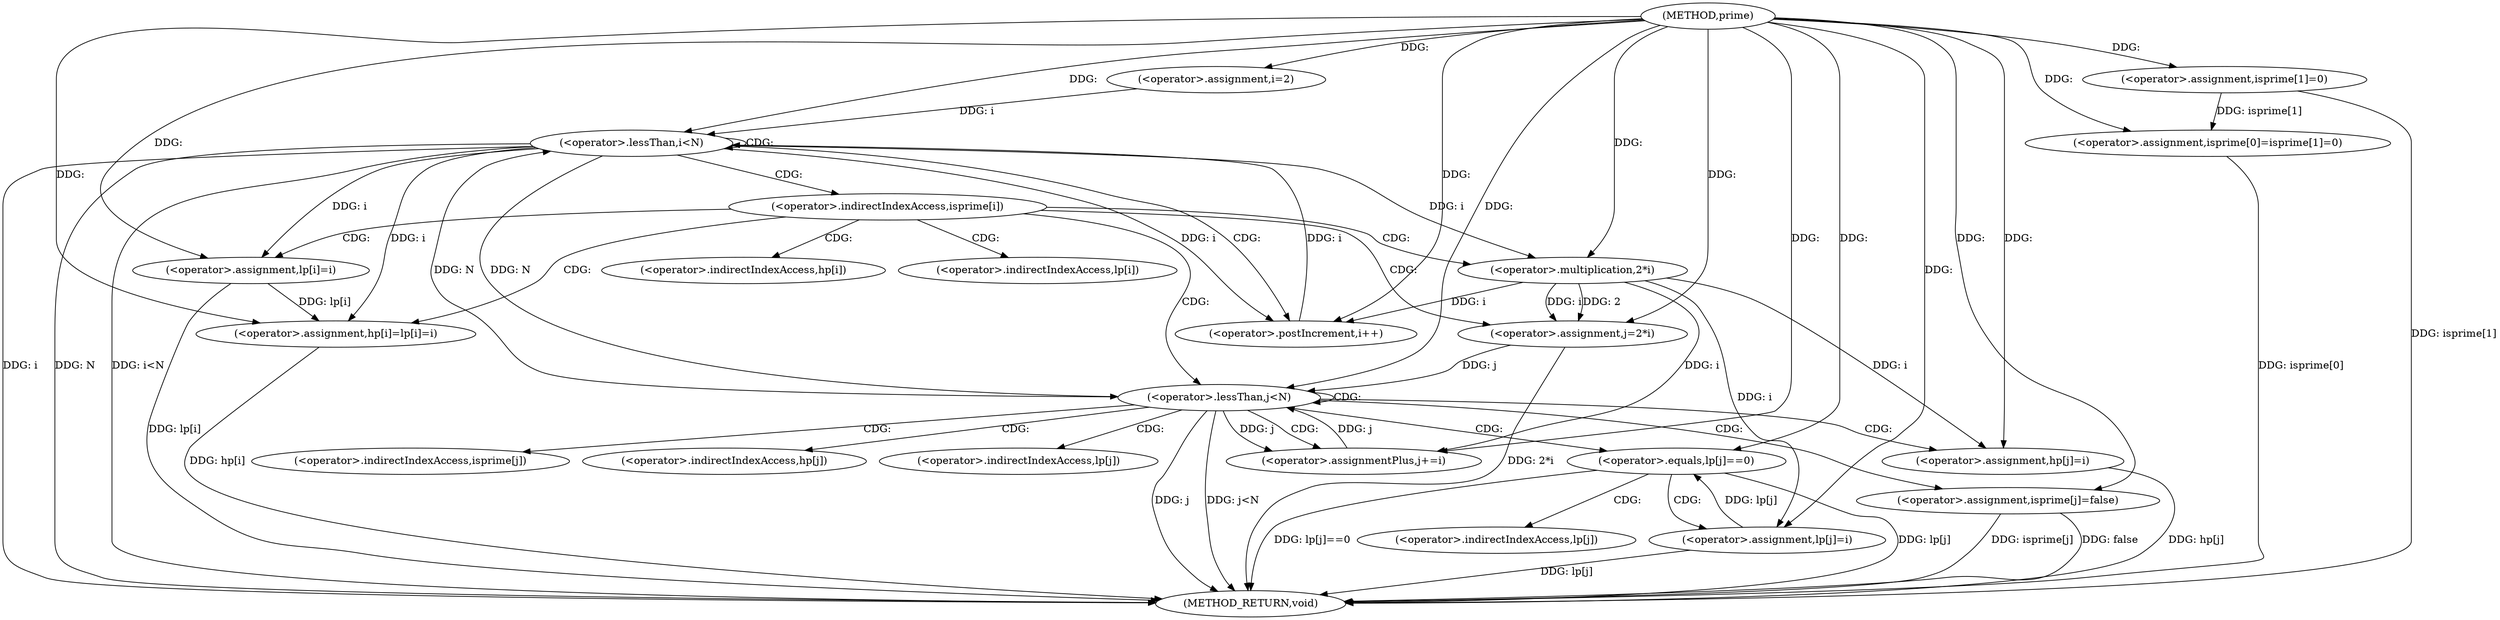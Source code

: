 digraph "prime" {  
"1000157" [label = "(METHOD,prime)" ]
"1000228" [label = "(METHOD_RETURN,void)" ]
"1000159" [label = "(<operator>.assignment,isprime[0]=isprime[1]=0)" ]
"1000170" [label = "(<operator>.assignment,i=2)" ]
"1000173" [label = "(<operator>.lessThan,i<N)" ]
"1000176" [label = "(<operator>.postIncrement,i++)" ]
"1000163" [label = "(<operator>.assignment,isprime[1]=0)" ]
"1000184" [label = "(<operator>.assignment,hp[i]=lp[i]=i)" ]
"1000195" [label = "(<operator>.assignment,j=2*i)" ]
"1000200" [label = "(<operator>.lessThan,j<N)" ]
"1000203" [label = "(<operator>.assignmentPlus,j+=i)" ]
"1000188" [label = "(<operator>.assignment,lp[i]=i)" ]
"1000207" [label = "(<operator>.assignment,isprime[j]=false)" ]
"1000212" [label = "(<operator>.assignment,hp[j]=i)" ]
"1000197" [label = "(<operator>.multiplication,2*i)" ]
"1000218" [label = "(<operator>.equals,lp[j]==0)" ]
"1000223" [label = "(<operator>.assignment,lp[j]=i)" ]
"1000180" [label = "(<operator>.indirectIndexAccess,isprime[i])" ]
"1000185" [label = "(<operator>.indirectIndexAccess,hp[i])" ]
"1000189" [label = "(<operator>.indirectIndexAccess,lp[i])" ]
"1000208" [label = "(<operator>.indirectIndexAccess,isprime[j])" ]
"1000213" [label = "(<operator>.indirectIndexAccess,hp[j])" ]
"1000219" [label = "(<operator>.indirectIndexAccess,lp[j])" ]
"1000224" [label = "(<operator>.indirectIndexAccess,lp[j])" ]
  "1000159" -> "1000228"  [ label = "DDG: isprime[0]"] 
  "1000163" -> "1000228"  [ label = "DDG: isprime[1]"] 
  "1000173" -> "1000228"  [ label = "DDG: i"] 
  "1000173" -> "1000228"  [ label = "DDG: N"] 
  "1000173" -> "1000228"  [ label = "DDG: i<N"] 
  "1000184" -> "1000228"  [ label = "DDG: hp[i]"] 
  "1000188" -> "1000228"  [ label = "DDG: lp[i]"] 
  "1000195" -> "1000228"  [ label = "DDG: 2*i"] 
  "1000200" -> "1000228"  [ label = "DDG: j"] 
  "1000200" -> "1000228"  [ label = "DDG: j<N"] 
  "1000207" -> "1000228"  [ label = "DDG: isprime[j]"] 
  "1000212" -> "1000228"  [ label = "DDG: hp[j]"] 
  "1000218" -> "1000228"  [ label = "DDG: lp[j]"] 
  "1000218" -> "1000228"  [ label = "DDG: lp[j]==0"] 
  "1000223" -> "1000228"  [ label = "DDG: lp[j]"] 
  "1000207" -> "1000228"  [ label = "DDG: false"] 
  "1000163" -> "1000159"  [ label = "DDG: isprime[1]"] 
  "1000157" -> "1000159"  [ label = "DDG: "] 
  "1000157" -> "1000170"  [ label = "DDG: "] 
  "1000157" -> "1000163"  [ label = "DDG: "] 
  "1000170" -> "1000173"  [ label = "DDG: i"] 
  "1000176" -> "1000173"  [ label = "DDG: i"] 
  "1000157" -> "1000173"  [ label = "DDG: "] 
  "1000200" -> "1000173"  [ label = "DDG: N"] 
  "1000173" -> "1000176"  [ label = "DDG: i"] 
  "1000197" -> "1000176"  [ label = "DDG: i"] 
  "1000157" -> "1000176"  [ label = "DDG: "] 
  "1000188" -> "1000184"  [ label = "DDG: lp[i]"] 
  "1000173" -> "1000184"  [ label = "DDG: i"] 
  "1000157" -> "1000184"  [ label = "DDG: "] 
  "1000197" -> "1000195"  [ label = "DDG: i"] 
  "1000197" -> "1000195"  [ label = "DDG: 2"] 
  "1000157" -> "1000203"  [ label = "DDG: "] 
  "1000197" -> "1000203"  [ label = "DDG: i"] 
  "1000173" -> "1000188"  [ label = "DDG: i"] 
  "1000157" -> "1000188"  [ label = "DDG: "] 
  "1000157" -> "1000195"  [ label = "DDG: "] 
  "1000195" -> "1000200"  [ label = "DDG: j"] 
  "1000203" -> "1000200"  [ label = "DDG: j"] 
  "1000157" -> "1000200"  [ label = "DDG: "] 
  "1000173" -> "1000200"  [ label = "DDG: N"] 
  "1000200" -> "1000203"  [ label = "DDG: j"] 
  "1000157" -> "1000207"  [ label = "DDG: "] 
  "1000197" -> "1000212"  [ label = "DDG: i"] 
  "1000157" -> "1000212"  [ label = "DDG: "] 
  "1000157" -> "1000197"  [ label = "DDG: "] 
  "1000173" -> "1000197"  [ label = "DDG: i"] 
  "1000157" -> "1000223"  [ label = "DDG: "] 
  "1000197" -> "1000223"  [ label = "DDG: i"] 
  "1000223" -> "1000218"  [ label = "DDG: lp[j]"] 
  "1000157" -> "1000218"  [ label = "DDG: "] 
  "1000173" -> "1000180"  [ label = "CDG: "] 
  "1000173" -> "1000173"  [ label = "CDG: "] 
  "1000173" -> "1000176"  [ label = "CDG: "] 
  "1000180" -> "1000200"  [ label = "CDG: "] 
  "1000180" -> "1000195"  [ label = "CDG: "] 
  "1000180" -> "1000197"  [ label = "CDG: "] 
  "1000180" -> "1000189"  [ label = "CDG: "] 
  "1000180" -> "1000188"  [ label = "CDG: "] 
  "1000180" -> "1000184"  [ label = "CDG: "] 
  "1000180" -> "1000185"  [ label = "CDG: "] 
  "1000200" -> "1000200"  [ label = "CDG: "] 
  "1000200" -> "1000208"  [ label = "CDG: "] 
  "1000200" -> "1000213"  [ label = "CDG: "] 
  "1000200" -> "1000212"  [ label = "CDG: "] 
  "1000200" -> "1000219"  [ label = "CDG: "] 
  "1000200" -> "1000207"  [ label = "CDG: "] 
  "1000200" -> "1000203"  [ label = "CDG: "] 
  "1000200" -> "1000218"  [ label = "CDG: "] 
  "1000218" -> "1000224"  [ label = "CDG: "] 
  "1000218" -> "1000223"  [ label = "CDG: "] 
}
